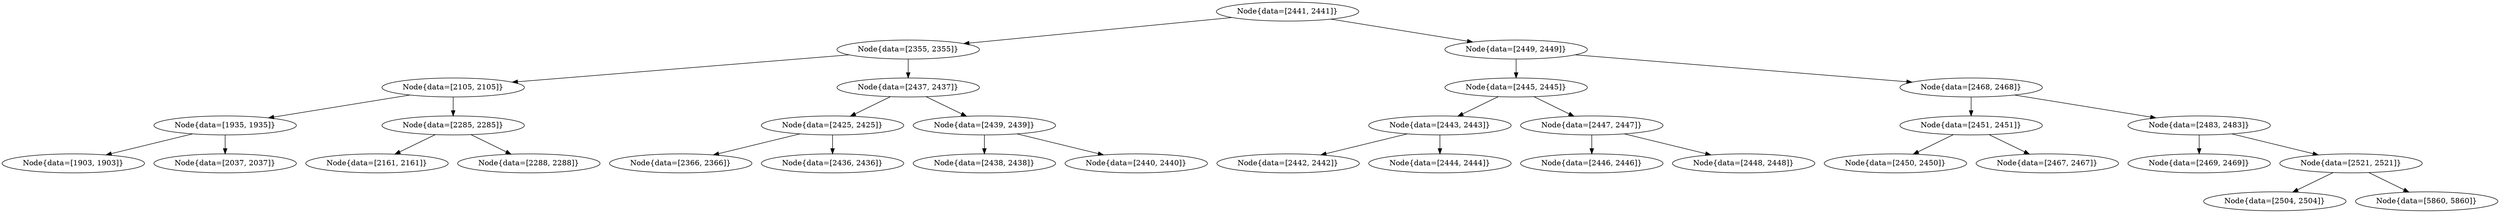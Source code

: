 digraph G{
1705214414 [label="Node{data=[2441, 2441]}"]
1705214414 -> 1850365989
1850365989 [label="Node{data=[2355, 2355]}"]
1850365989 -> 838499605
838499605 [label="Node{data=[2105, 2105]}"]
838499605 -> 750441011
750441011 [label="Node{data=[1935, 1935]}"]
750441011 -> 1441700763
1441700763 [label="Node{data=[1903, 1903]}"]
750441011 -> 1767467635
1767467635 [label="Node{data=[2037, 2037]}"]
838499605 -> 195666072
195666072 [label="Node{data=[2285, 2285]}"]
195666072 -> 1912131732
1912131732 [label="Node{data=[2161, 2161]}"]
195666072 -> 1357627251
1357627251 [label="Node{data=[2288, 2288]}"]
1850365989 -> 1917017583
1917017583 [label="Node{data=[2437, 2437]}"]
1917017583 -> 875077215
875077215 [label="Node{data=[2425, 2425]}"]
875077215 -> 56853566
56853566 [label="Node{data=[2366, 2366]}"]
875077215 -> 251568902
251568902 [label="Node{data=[2436, 2436]}"]
1917017583 -> 1715088147
1715088147 [label="Node{data=[2439, 2439]}"]
1715088147 -> 370187245
370187245 [label="Node{data=[2438, 2438]}"]
1715088147 -> 164478821
164478821 [label="Node{data=[2440, 2440]}"]
1705214414 -> 1926286281
1926286281 [label="Node{data=[2449, 2449]}"]
1926286281 -> 1157956659
1157956659 [label="Node{data=[2445, 2445]}"]
1157956659 -> 1473785997
1473785997 [label="Node{data=[2443, 2443]}"]
1473785997 -> 864721796
864721796 [label="Node{data=[2442, 2442]}"]
1473785997 -> 1198559423
1198559423 [label="Node{data=[2444, 2444]}"]
1157956659 -> 708387070
708387070 [label="Node{data=[2447, 2447]}"]
708387070 -> 1022566764
1022566764 [label="Node{data=[2446, 2446]}"]
708387070 -> 1539496909
1539496909 [label="Node{data=[2448, 2448]}"]
1926286281 -> 418667874
418667874 [label="Node{data=[2468, 2468]}"]
418667874 -> 2066329682
2066329682 [label="Node{data=[2451, 2451]}"]
2066329682 -> 1593054746
1593054746 [label="Node{data=[2450, 2450]}"]
2066329682 -> 321233594
321233594 [label="Node{data=[2467, 2467]}"]
418667874 -> 696316657
696316657 [label="Node{data=[2483, 2483]}"]
696316657 -> 530410675
530410675 [label="Node{data=[2469, 2469]}"]
696316657 -> 1638395292
1638395292 [label="Node{data=[2521, 2521]}"]
1638395292 -> 1604952928
1604952928 [label="Node{data=[2504, 2504]}"]
1638395292 -> 1896924446
1896924446 [label="Node{data=[5860, 5860]}"]
}